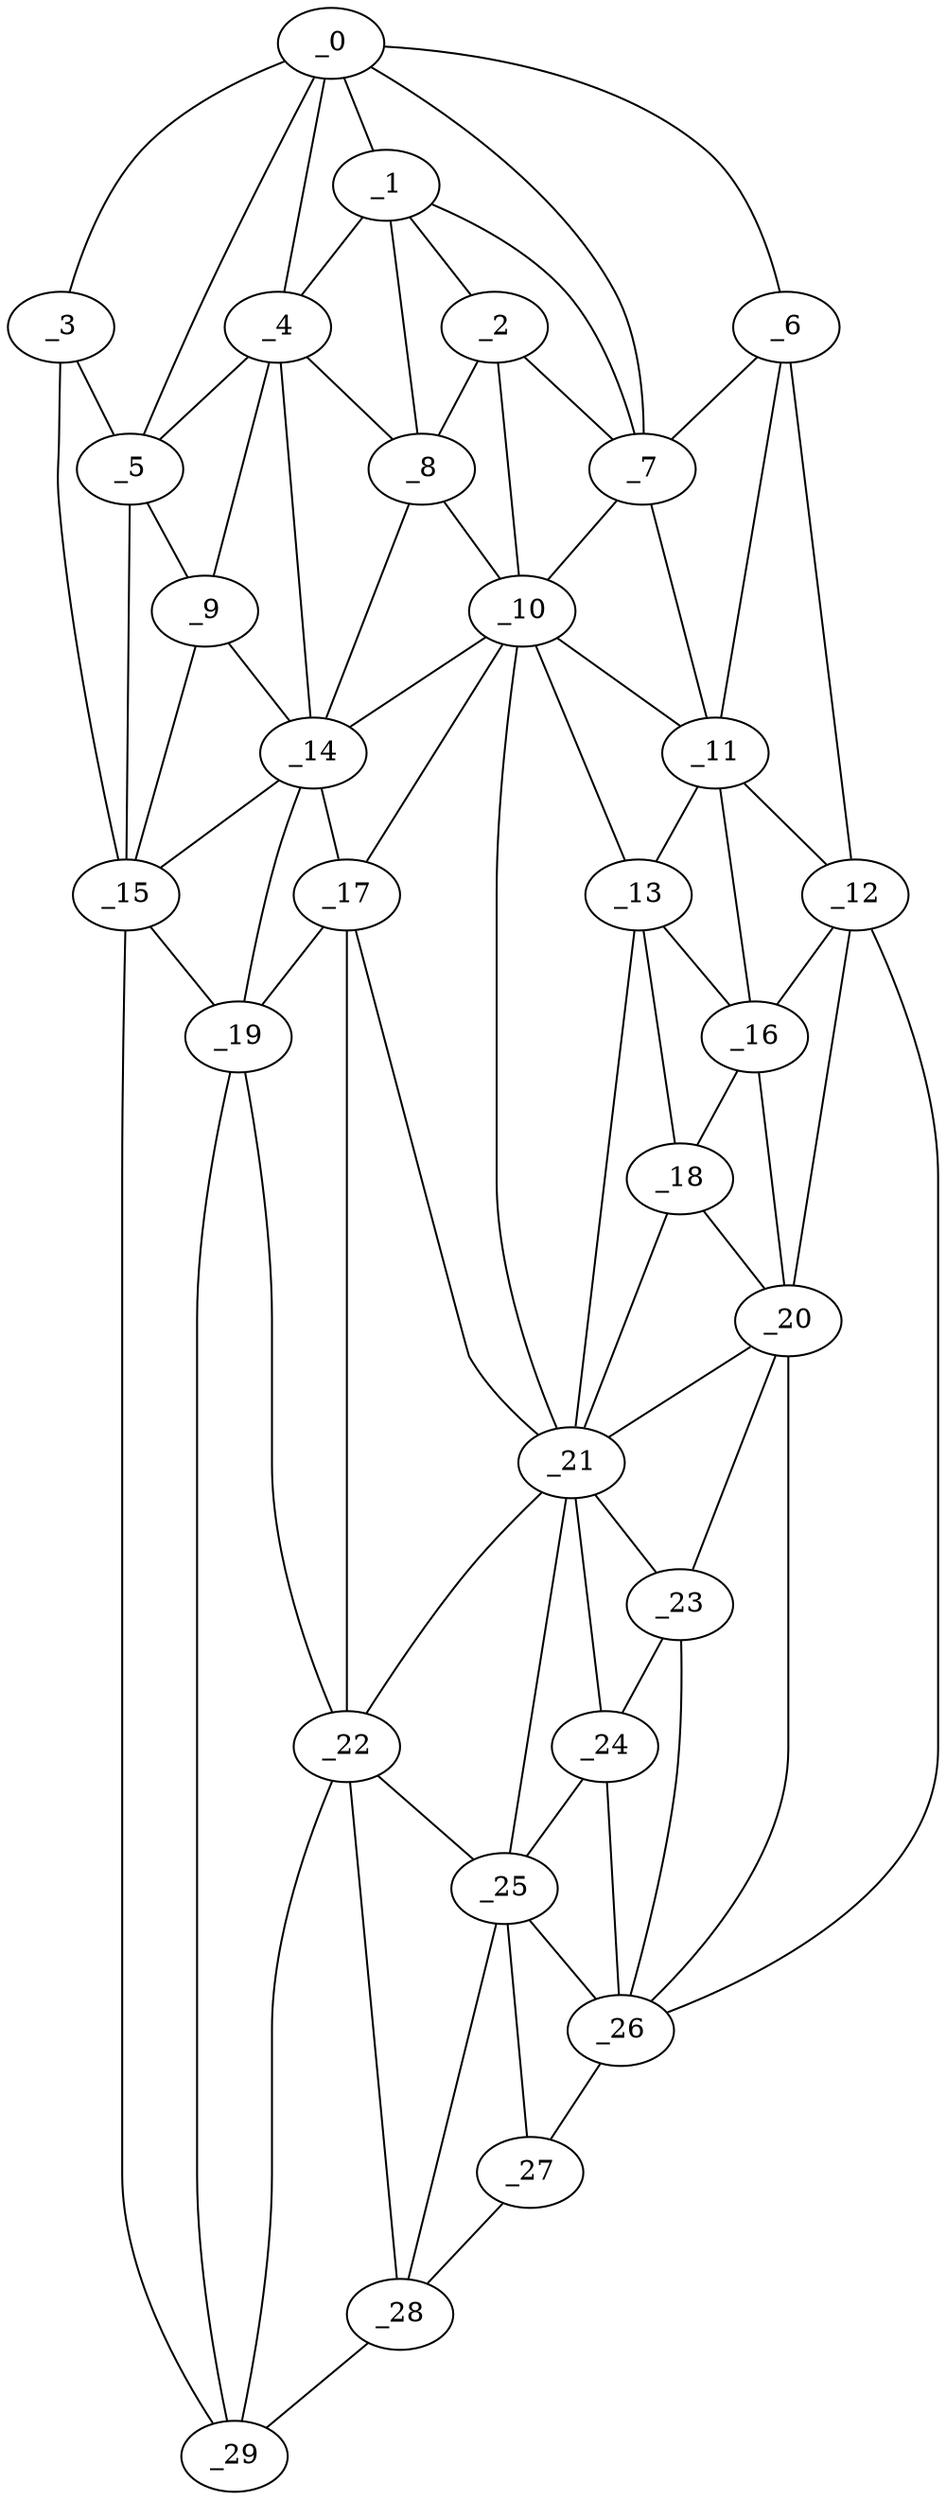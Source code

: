graph "obj60__255.gxl" {
	_0	 [x=8,
		y=54];
	_1	 [x=17,
		y=49];
	_0 -- _1	 [valence=1];
	_3	 [x=22,
		y=103];
	_0 -- _3	 [valence=1];
	_4	 [x=24,
		y=72];
	_0 -- _4	 [valence=2];
	_5	 [x=25,
		y=81];
	_0 -- _5	 [valence=2];
	_6	 [x=26,
		y=24];
	_0 -- _6	 [valence=1];
	_7	 [x=26,
		y=32];
	_0 -- _7	 [valence=2];
	_2	 [x=21,
		y=45];
	_1 -- _2	 [valence=2];
	_1 -- _4	 [valence=2];
	_1 -- _7	 [valence=2];
	_8	 [x=28,
		y=51];
	_1 -- _8	 [valence=2];
	_2 -- _7	 [valence=1];
	_2 -- _8	 [valence=1];
	_10	 [x=36,
		y=45];
	_2 -- _10	 [valence=2];
	_3 -- _5	 [valence=1];
	_15	 [x=44,
		y=101];
	_3 -- _15	 [valence=1];
	_4 -- _5	 [valence=2];
	_4 -- _8	 [valence=2];
	_9	 [x=30,
		y=79];
	_4 -- _9	 [valence=2];
	_14	 [x=44,
		y=70];
	_4 -- _14	 [valence=2];
	_5 -- _9	 [valence=2];
	_5 -- _15	 [valence=2];
	_6 -- _7	 [valence=1];
	_11	 [x=37,
		y=28];
	_6 -- _11	 [valence=2];
	_12	 [x=38,
		y=22];
	_6 -- _12	 [valence=1];
	_7 -- _10	 [valence=2];
	_7 -- _11	 [valence=2];
	_8 -- _10	 [valence=2];
	_8 -- _14	 [valence=2];
	_9 -- _14	 [valence=2];
	_9 -- _15	 [valence=2];
	_10 -- _11	 [valence=2];
	_13	 [x=43,
		y=36];
	_10 -- _13	 [valence=2];
	_10 -- _14	 [valence=2];
	_17	 [x=53,
		y=69];
	_10 -- _17	 [valence=2];
	_21	 [x=65,
		y=56];
	_10 -- _21	 [valence=2];
	_11 -- _12	 [valence=1];
	_11 -- _13	 [valence=2];
	_16	 [x=49,
		y=30];
	_11 -- _16	 [valence=1];
	_12 -- _16	 [valence=2];
	_20	 [x=63,
		y=33];
	_12 -- _20	 [valence=1];
	_26	 [x=96,
		y=43];
	_12 -- _26	 [valence=1];
	_13 -- _16	 [valence=2];
	_18	 [x=54,
		y=34];
	_13 -- _18	 [valence=2];
	_13 -- _21	 [valence=1];
	_14 -- _15	 [valence=1];
	_14 -- _17	 [valence=2];
	_19	 [x=60,
		y=76];
	_14 -- _19	 [valence=2];
	_15 -- _19	 [valence=2];
	_29	 [x=125,
		y=89];
	_15 -- _29	 [valence=1];
	_16 -- _18	 [valence=2];
	_16 -- _20	 [valence=2];
	_17 -- _19	 [valence=2];
	_17 -- _21	 [valence=1];
	_22	 [x=67,
		y=71];
	_17 -- _22	 [valence=2];
	_18 -- _20	 [valence=2];
	_18 -- _21	 [valence=2];
	_19 -- _22	 [valence=2];
	_19 -- _29	 [valence=1];
	_20 -- _21	 [valence=1];
	_23	 [x=70,
		y=37];
	_20 -- _23	 [valence=1];
	_20 -- _26	 [valence=1];
	_21 -- _22	 [valence=2];
	_21 -- _23	 [valence=2];
	_24	 [x=75,
		y=40];
	_21 -- _24	 [valence=2];
	_25	 [x=82,
		y=51];
	_21 -- _25	 [valence=2];
	_22 -- _25	 [valence=2];
	_28	 [x=119,
		y=64];
	_22 -- _28	 [valence=2];
	_22 -- _29	 [valence=2];
	_23 -- _24	 [valence=1];
	_23 -- _26	 [valence=2];
	_24 -- _25	 [valence=2];
	_24 -- _26	 [valence=1];
	_25 -- _26	 [valence=2];
	_27	 [x=102,
		y=46];
	_25 -- _27	 [valence=2];
	_25 -- _28	 [valence=2];
	_26 -- _27	 [valence=1];
	_27 -- _28	 [valence=1];
	_28 -- _29	 [valence=1];
}
